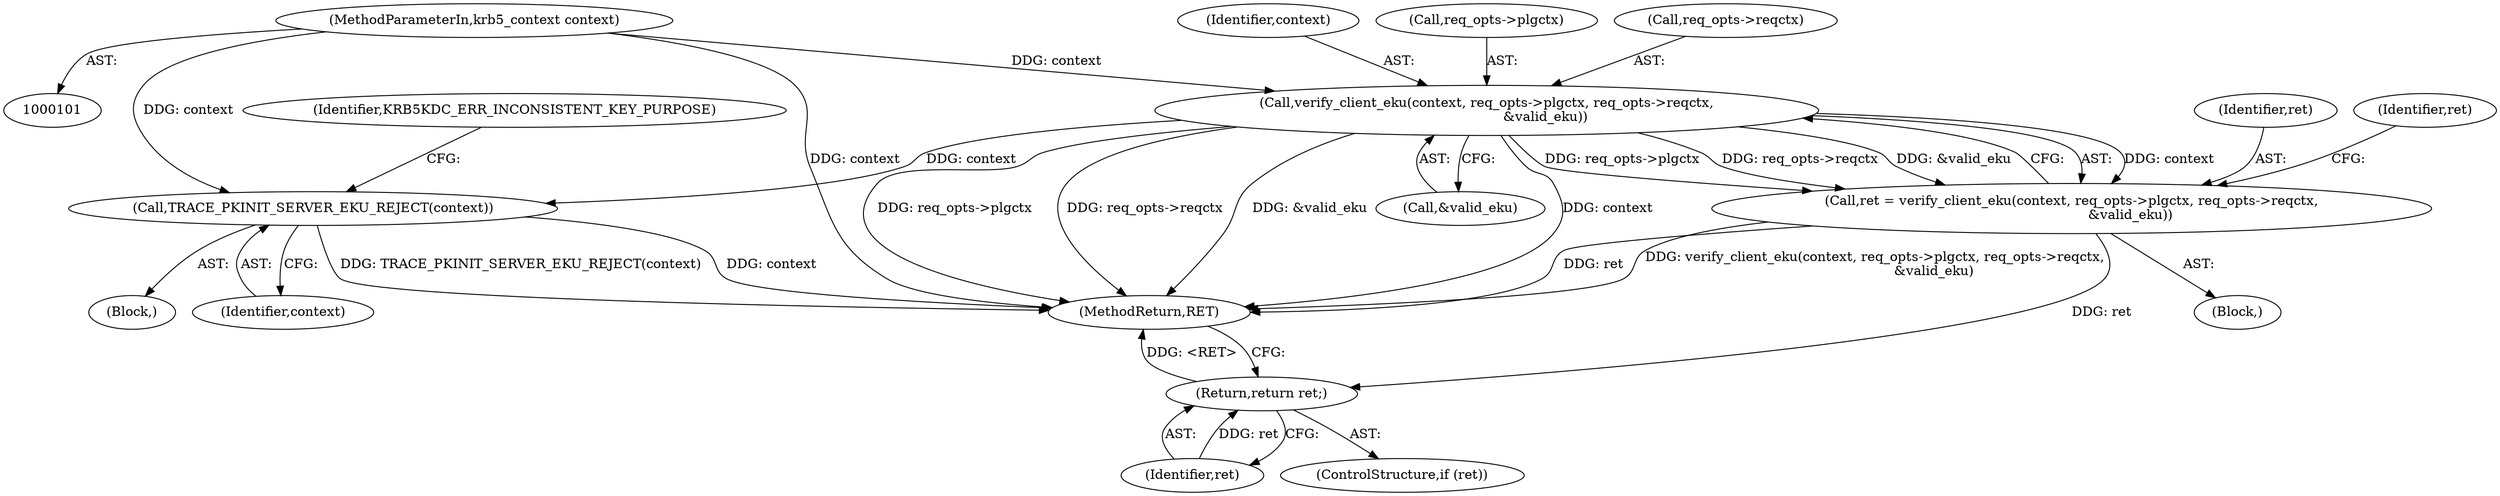 digraph "0_krb5_50fe4074f188c2d4da0c421e96553acea8378db2_0@pointer" {
"1000123" [label="(Call,verify_client_eku(context, req_opts->plgctx, req_opts->reqctx,\n                            &valid_eku))"];
"1000102" [label="(MethodParameterIn,krb5_context context)"];
"1000121" [label="(Call,ret = verify_client_eku(context, req_opts->plgctx, req_opts->reqctx,\n                            &valid_eku))"];
"1000135" [label="(Return,return ret;)"];
"1000141" [label="(Call,TRACE_PKINIT_SERVER_EKU_REJECT(context))"];
"1000122" [label="(Identifier,ret)"];
"1000136" [label="(Identifier,ret)"];
"1000102" [label="(MethodParameterIn,krb5_context context)"];
"1000110" [label="(Block,)"];
"1000134" [label="(Identifier,ret)"];
"1000123" [label="(Call,verify_client_eku(context, req_opts->plgctx, req_opts->reqctx,\n                            &valid_eku))"];
"1000140" [label="(Block,)"];
"1000135" [label="(Return,return ret;)"];
"1000147" [label="(MethodReturn,RET)"];
"1000125" [label="(Call,req_opts->plgctx)"];
"1000142" [label="(Identifier,context)"];
"1000121" [label="(Call,ret = verify_client_eku(context, req_opts->plgctx, req_opts->reqctx,\n                            &valid_eku))"];
"1000144" [label="(Identifier,KRB5KDC_ERR_INCONSISTENT_KEY_PURPOSE)"];
"1000131" [label="(Call,&valid_eku)"];
"1000128" [label="(Call,req_opts->reqctx)"];
"1000133" [label="(ControlStructure,if (ret))"];
"1000141" [label="(Call,TRACE_PKINIT_SERVER_EKU_REJECT(context))"];
"1000124" [label="(Identifier,context)"];
"1000123" -> "1000121"  [label="AST: "];
"1000123" -> "1000131"  [label="CFG: "];
"1000124" -> "1000123"  [label="AST: "];
"1000125" -> "1000123"  [label="AST: "];
"1000128" -> "1000123"  [label="AST: "];
"1000131" -> "1000123"  [label="AST: "];
"1000121" -> "1000123"  [label="CFG: "];
"1000123" -> "1000147"  [label="DDG: req_opts->plgctx"];
"1000123" -> "1000147"  [label="DDG: req_opts->reqctx"];
"1000123" -> "1000147"  [label="DDG: &valid_eku"];
"1000123" -> "1000147"  [label="DDG: context"];
"1000123" -> "1000121"  [label="DDG: context"];
"1000123" -> "1000121"  [label="DDG: req_opts->plgctx"];
"1000123" -> "1000121"  [label="DDG: req_opts->reqctx"];
"1000123" -> "1000121"  [label="DDG: &valid_eku"];
"1000102" -> "1000123"  [label="DDG: context"];
"1000123" -> "1000141"  [label="DDG: context"];
"1000102" -> "1000101"  [label="AST: "];
"1000102" -> "1000147"  [label="DDG: context"];
"1000102" -> "1000141"  [label="DDG: context"];
"1000121" -> "1000110"  [label="AST: "];
"1000122" -> "1000121"  [label="AST: "];
"1000134" -> "1000121"  [label="CFG: "];
"1000121" -> "1000147"  [label="DDG: ret"];
"1000121" -> "1000147"  [label="DDG: verify_client_eku(context, req_opts->plgctx, req_opts->reqctx,\n                            &valid_eku)"];
"1000121" -> "1000135"  [label="DDG: ret"];
"1000135" -> "1000133"  [label="AST: "];
"1000135" -> "1000136"  [label="CFG: "];
"1000136" -> "1000135"  [label="AST: "];
"1000147" -> "1000135"  [label="CFG: "];
"1000135" -> "1000147"  [label="DDG: <RET>"];
"1000136" -> "1000135"  [label="DDG: ret"];
"1000141" -> "1000140"  [label="AST: "];
"1000141" -> "1000142"  [label="CFG: "];
"1000142" -> "1000141"  [label="AST: "];
"1000144" -> "1000141"  [label="CFG: "];
"1000141" -> "1000147"  [label="DDG: context"];
"1000141" -> "1000147"  [label="DDG: TRACE_PKINIT_SERVER_EKU_REJECT(context)"];
}
